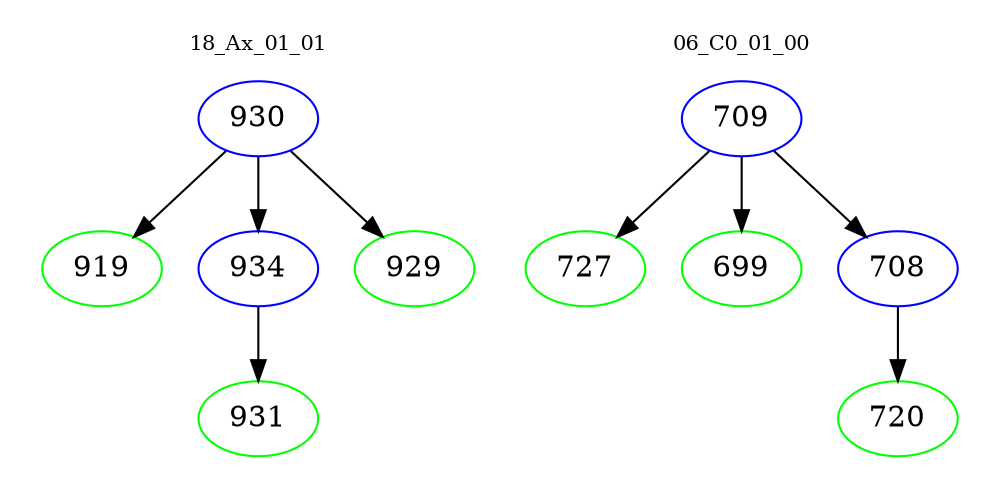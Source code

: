 digraph{
subgraph cluster_0 {
color = white
label = "18_Ax_01_01";
fontsize=10;
T0_930 [label="930", color="blue"]
T0_930 -> T0_919 [color="black"]
T0_919 [label="919", color="green"]
T0_930 -> T0_934 [color="black"]
T0_934 [label="934", color="blue"]
T0_934 -> T0_931 [color="black"]
T0_931 [label="931", color="green"]
T0_930 -> T0_929 [color="black"]
T0_929 [label="929", color="green"]
}
subgraph cluster_1 {
color = white
label = "06_C0_01_00";
fontsize=10;
T1_709 [label="709", color="blue"]
T1_709 -> T1_727 [color="black"]
T1_727 [label="727", color="green"]
T1_709 -> T1_699 [color="black"]
T1_699 [label="699", color="green"]
T1_709 -> T1_708 [color="black"]
T1_708 [label="708", color="blue"]
T1_708 -> T1_720 [color="black"]
T1_720 [label="720", color="green"]
}
}
